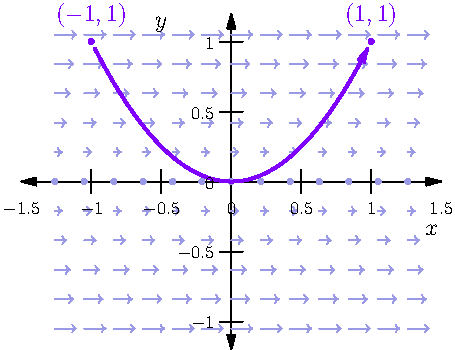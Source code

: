 import graph;
size(8cm);
xaxis("$x$", -1.5, 1.5, Ticks(Label(fontsize(9pt)), Step=0.5, begin=false, end=false), Arrows);
yaxis("$y$", -1.2, 1.2, Ticks(Label(fontsize(9pt)), Step=0.5, begin=true, end=true), Arrows);

pen arrpen = rgb(0.6, 0.6, 0.9);

real eps = 0.15;
for (real x=-1.26; x<=1.26; x+=0.21) {
  for (real y=-1.05; y<=1.05; y+=0.21) {
    pair P = (x,y);
    pair v = (abs(y)**(2/3),0);
    if (abs(v) > 0.01) {
      draw(P -- (P + eps * v), arrpen, EndArrow(TeXHead));
    } else {
      dot(P, arrpen);
    }
  }
}
real f(real x) {
  return x*x;
}
draw(graph(f, -1, 1), purple+1.5, Margins);
draw(graph(f, -1, 1), purple, EndArrow, Margins);
dot("$(-1,1)$", (-1, 1), 2*dir(90), purple);
dot("$(1,1)$", (1, 1), 2*dir(90), purple);
